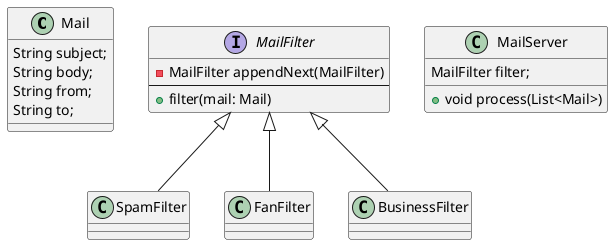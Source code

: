 @startuml

class Mail {
    String subject;
    String body;
    String from;
    String to;
}

interface MailFilter {
    - MailFilter appendNext(MailFilter)
    ---
    + filter(mail: Mail)
}

class SpamFilter extends MailFilter

class FanFilter extends MailFilter

class BusinessFilter extends MailFilter

class MailServer {
    MailFilter filter;
    + void process(List<Mail>)
}

@enduml